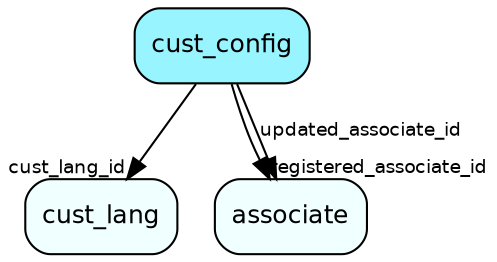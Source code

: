 digraph cust_config  {
node [shape = box style="rounded, filled" fontname = "Helvetica" fontsize = "12" ]
edge [fontname = "Helvetica" fontsize = "9"]

cust_config[fillcolor = "cadetblue1"]
cust_lang[fillcolor = "azure1"]
associate[fillcolor = "azure1"]
cust_config -> cust_lang [headlabel = "cust_lang_id"]
cust_config -> associate [headlabel = "registered_associate_id"]
cust_config -> associate [label = "updated_associate_id"]
}

